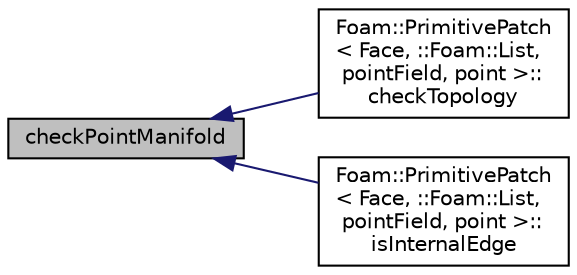 digraph "checkPointManifold"
{
  bgcolor="transparent";
  edge [fontname="Helvetica",fontsize="10",labelfontname="Helvetica",labelfontsize="10"];
  node [fontname="Helvetica",fontsize="10",shape=record];
  rankdir="LR";
  Node3241 [label="checkPointManifold",height=0.2,width=0.4,color="black", fillcolor="grey75", style="filled", fontcolor="black"];
  Node3241 -> Node3242 [dir="back",color="midnightblue",fontsize="10",style="solid",fontname="Helvetica"];
  Node3242 [label="Foam::PrimitivePatch\l\< Face, ::Foam::List,\l pointField, point \>::\lcheckTopology",height=0.2,width=0.4,color="black",URL="$a28693.html#ad71f557e7729541dc487aa9443247314",tooltip="Check surface formed by patch for manifoldness (see above). "];
  Node3241 -> Node3243 [dir="back",color="midnightblue",fontsize="10",style="solid",fontname="Helvetica"];
  Node3243 [label="Foam::PrimitivePatch\l\< Face, ::Foam::List,\l pointField, point \>::\lisInternalEdge",height=0.2,width=0.4,color="black",URL="$a28693.html#ac2458a175e66b555e443539d6c726e06",tooltip="Is internal edge? "];
}
